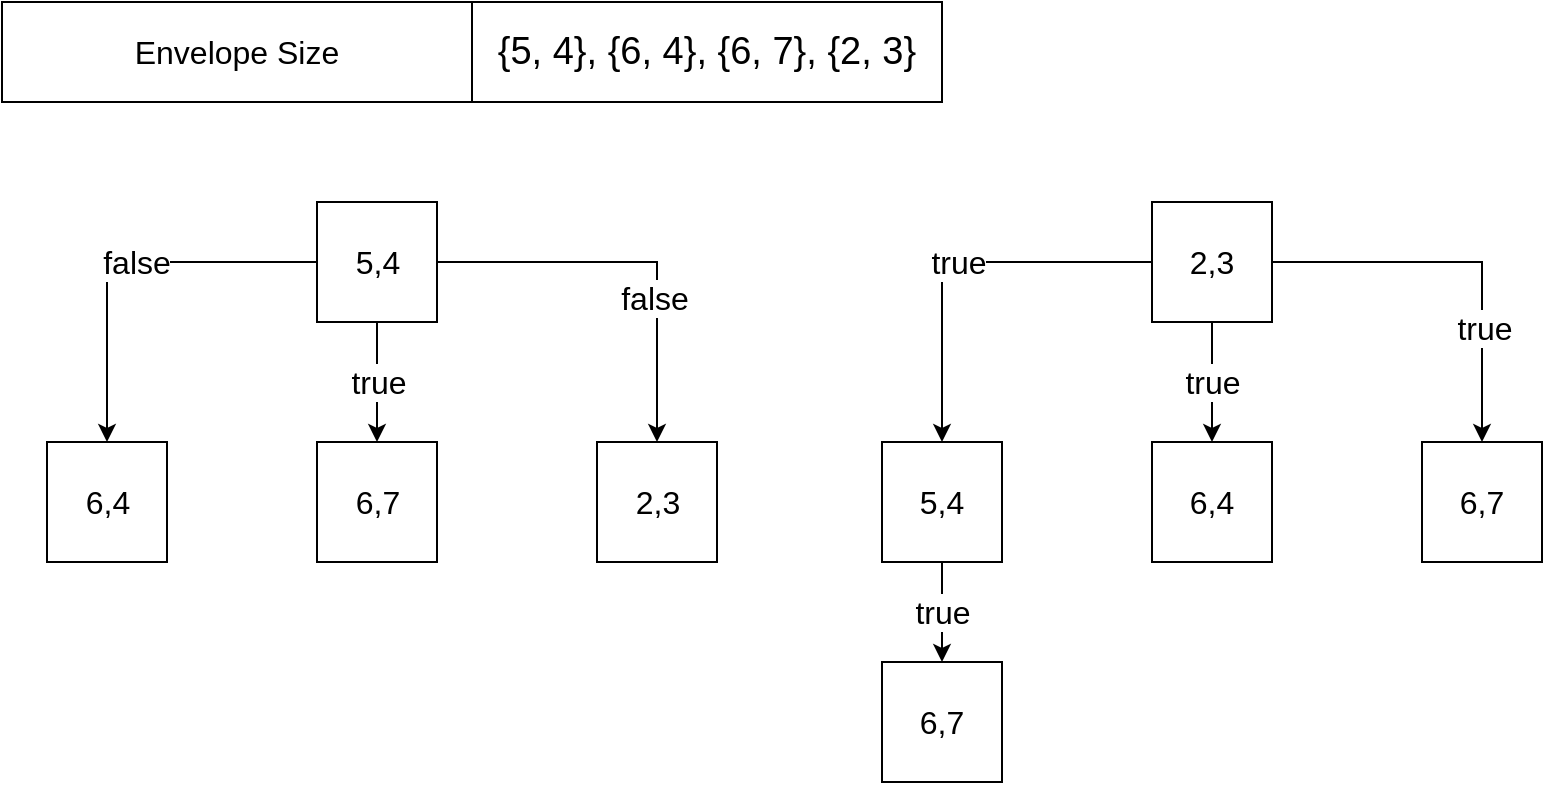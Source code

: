 <mxfile version="18.0.7" type="device"><diagram id="x0P77WBmt-DUXTOw-UH-" name="Page-1"><mxGraphModel dx="1350" dy="841" grid="1" gridSize="10" guides="1" tooltips="1" connect="1" arrows="1" fold="1" page="1" pageScale="1" pageWidth="850" pageHeight="1100" math="0" shadow="0"><root><mxCell id="0"/><mxCell id="1" parent="0"/><mxCell id="3DaSwbnMsEj8rCrE1n5C-2" value="" style="shape=table;startSize=0;container=1;collapsible=0;childLayout=tableLayout;" vertex="1" parent="1"><mxGeometry x="200" y="140" width="470" height="50" as="geometry"/></mxCell><mxCell id="3DaSwbnMsEj8rCrE1n5C-3" value="" style="shape=tableRow;horizontal=0;startSize=0;swimlaneHead=0;swimlaneBody=0;top=0;left=0;bottom=0;right=0;collapsible=0;dropTarget=0;fillColor=none;points=[[0,0.5],[1,0.5]];portConstraint=eastwest;" vertex="1" parent="3DaSwbnMsEj8rCrE1n5C-2"><mxGeometry width="470" height="50" as="geometry"/></mxCell><mxCell id="3DaSwbnMsEj8rCrE1n5C-4" value="&lt;font style=&quot;font-size: 16px;&quot;&gt;Envelope Size&lt;/font&gt;" style="shape=partialRectangle;html=1;whiteSpace=wrap;connectable=0;overflow=hidden;fillColor=none;top=0;left=0;bottom=0;right=0;pointerEvents=1;" vertex="1" parent="3DaSwbnMsEj8rCrE1n5C-3"><mxGeometry width="235" height="50" as="geometry"><mxRectangle width="235" height="50" as="alternateBounds"/></mxGeometry></mxCell><mxCell id="3DaSwbnMsEj8rCrE1n5C-5" value="&lt;font style=&quot;font-size: 19px;&quot;&gt;{5, 4}, {6, 4}, {6, 7}, {2, 3}&lt;/font&gt;" style="shape=partialRectangle;html=1;whiteSpace=wrap;connectable=0;overflow=hidden;fillColor=none;top=0;left=0;bottom=0;right=0;pointerEvents=1;" vertex="1" parent="3DaSwbnMsEj8rCrE1n5C-3"><mxGeometry x="235" width="235" height="50" as="geometry"><mxRectangle width="235" height="50" as="alternateBounds"/></mxGeometry></mxCell><mxCell id="3DaSwbnMsEj8rCrE1n5C-11" style="edgeStyle=orthogonalEdgeStyle;rounded=0;orthogonalLoop=1;jettySize=auto;html=1;entryX=0.5;entryY=0;entryDx=0;entryDy=0;fontSize=16;" edge="1" parent="1" source="3DaSwbnMsEj8rCrE1n5C-6" target="3DaSwbnMsEj8rCrE1n5C-8"><mxGeometry relative="1" as="geometry"/></mxCell><mxCell id="3DaSwbnMsEj8rCrE1n5C-12" value="false" style="edgeLabel;html=1;align=center;verticalAlign=middle;resizable=0;points=[];fontSize=16;" vertex="1" connectable="0" parent="3DaSwbnMsEj8rCrE1n5C-11"><mxGeometry x="-0.072" relative="1" as="geometry"><mxPoint as="offset"/></mxGeometry></mxCell><mxCell id="3DaSwbnMsEj8rCrE1n5C-14" value="true" style="edgeStyle=orthogonalEdgeStyle;rounded=0;orthogonalLoop=1;jettySize=auto;html=1;entryX=0.5;entryY=0;entryDx=0;entryDy=0;fontSize=16;" edge="1" parent="1" source="3DaSwbnMsEj8rCrE1n5C-6" target="3DaSwbnMsEj8rCrE1n5C-9"><mxGeometry relative="1" as="geometry"/></mxCell><mxCell id="3DaSwbnMsEj8rCrE1n5C-15" style="edgeStyle=orthogonalEdgeStyle;rounded=0;orthogonalLoop=1;jettySize=auto;html=1;fontSize=16;" edge="1" parent="1" source="3DaSwbnMsEj8rCrE1n5C-6" target="3DaSwbnMsEj8rCrE1n5C-10"><mxGeometry relative="1" as="geometry"/></mxCell><mxCell id="3DaSwbnMsEj8rCrE1n5C-16" value="false" style="edgeLabel;html=1;align=center;verticalAlign=middle;resizable=0;points=[];fontSize=16;" vertex="1" connectable="0" parent="3DaSwbnMsEj8rCrE1n5C-15"><mxGeometry x="0.28" y="-2" relative="1" as="geometry"><mxPoint as="offset"/></mxGeometry></mxCell><mxCell id="3DaSwbnMsEj8rCrE1n5C-6" value="5,4" style="rounded=0;whiteSpace=wrap;html=1;fontSize=16;" vertex="1" parent="1"><mxGeometry x="357.5" y="240" width="60" height="60" as="geometry"/></mxCell><mxCell id="3DaSwbnMsEj8rCrE1n5C-8" value="6,4" style="rounded=0;whiteSpace=wrap;html=1;fontSize=16;" vertex="1" parent="1"><mxGeometry x="222.5" y="360" width="60" height="60" as="geometry"/></mxCell><mxCell id="3DaSwbnMsEj8rCrE1n5C-9" value="6,7" style="rounded=0;whiteSpace=wrap;html=1;fontSize=16;" vertex="1" parent="1"><mxGeometry x="357.5" y="360" width="60" height="60" as="geometry"/></mxCell><mxCell id="3DaSwbnMsEj8rCrE1n5C-10" value="2,3" style="rounded=0;whiteSpace=wrap;html=1;fontSize=16;" vertex="1" parent="1"><mxGeometry x="497.5" y="360" width="60" height="60" as="geometry"/></mxCell><mxCell id="3DaSwbnMsEj8rCrE1n5C-22" value="true" style="edgeStyle=orthogonalEdgeStyle;rounded=0;orthogonalLoop=1;jettySize=auto;html=1;entryX=0.5;entryY=0;entryDx=0;entryDy=0;fontSize=16;" edge="1" parent="1" source="3DaSwbnMsEj8rCrE1n5C-17" target="3DaSwbnMsEj8rCrE1n5C-18"><mxGeometry relative="1" as="geometry"/></mxCell><mxCell id="3DaSwbnMsEj8rCrE1n5C-23" value="true" style="edgeStyle=orthogonalEdgeStyle;rounded=0;orthogonalLoop=1;jettySize=auto;html=1;fontSize=16;" edge="1" parent="1" source="3DaSwbnMsEj8rCrE1n5C-17" target="3DaSwbnMsEj8rCrE1n5C-20"><mxGeometry relative="1" as="geometry"/></mxCell><mxCell id="3DaSwbnMsEj8rCrE1n5C-24" style="edgeStyle=orthogonalEdgeStyle;rounded=0;orthogonalLoop=1;jettySize=auto;html=1;entryX=0.5;entryY=0;entryDx=0;entryDy=0;fontSize=16;" edge="1" parent="1" source="3DaSwbnMsEj8rCrE1n5C-17" target="3DaSwbnMsEj8rCrE1n5C-21"><mxGeometry relative="1" as="geometry"/></mxCell><mxCell id="3DaSwbnMsEj8rCrE1n5C-26" value="true" style="edgeLabel;html=1;align=center;verticalAlign=middle;resizable=0;points=[];fontSize=16;" vertex="1" connectable="0" parent="3DaSwbnMsEj8rCrE1n5C-24"><mxGeometry x="0.415" y="1" relative="1" as="geometry"><mxPoint as="offset"/></mxGeometry></mxCell><mxCell id="3DaSwbnMsEj8rCrE1n5C-17" value="2,3" style="rounded=0;whiteSpace=wrap;html=1;fontSize=16;" vertex="1" parent="1"><mxGeometry x="775" y="240" width="60" height="60" as="geometry"/></mxCell><mxCell id="3DaSwbnMsEj8rCrE1n5C-25" value="true" style="edgeStyle=orthogonalEdgeStyle;rounded=0;orthogonalLoop=1;jettySize=auto;html=1;fontSize=16;" edge="1" parent="1" source="3DaSwbnMsEj8rCrE1n5C-18" target="3DaSwbnMsEj8rCrE1n5C-19"><mxGeometry relative="1" as="geometry"/></mxCell><mxCell id="3DaSwbnMsEj8rCrE1n5C-18" value="5,4" style="rounded=0;whiteSpace=wrap;html=1;fontSize=16;" vertex="1" parent="1"><mxGeometry x="640" y="360" width="60" height="60" as="geometry"/></mxCell><mxCell id="3DaSwbnMsEj8rCrE1n5C-19" value="6,7" style="rounded=0;whiteSpace=wrap;html=1;fontSize=16;" vertex="1" parent="1"><mxGeometry x="640" y="470" width="60" height="60" as="geometry"/></mxCell><mxCell id="3DaSwbnMsEj8rCrE1n5C-20" value="6,4" style="rounded=0;whiteSpace=wrap;html=1;fontSize=16;" vertex="1" parent="1"><mxGeometry x="775" y="360" width="60" height="60" as="geometry"/></mxCell><mxCell id="3DaSwbnMsEj8rCrE1n5C-21" value="6,7" style="rounded=0;whiteSpace=wrap;html=1;fontSize=16;" vertex="1" parent="1"><mxGeometry x="910" y="360" width="60" height="60" as="geometry"/></mxCell></root></mxGraphModel></diagram></mxfile>